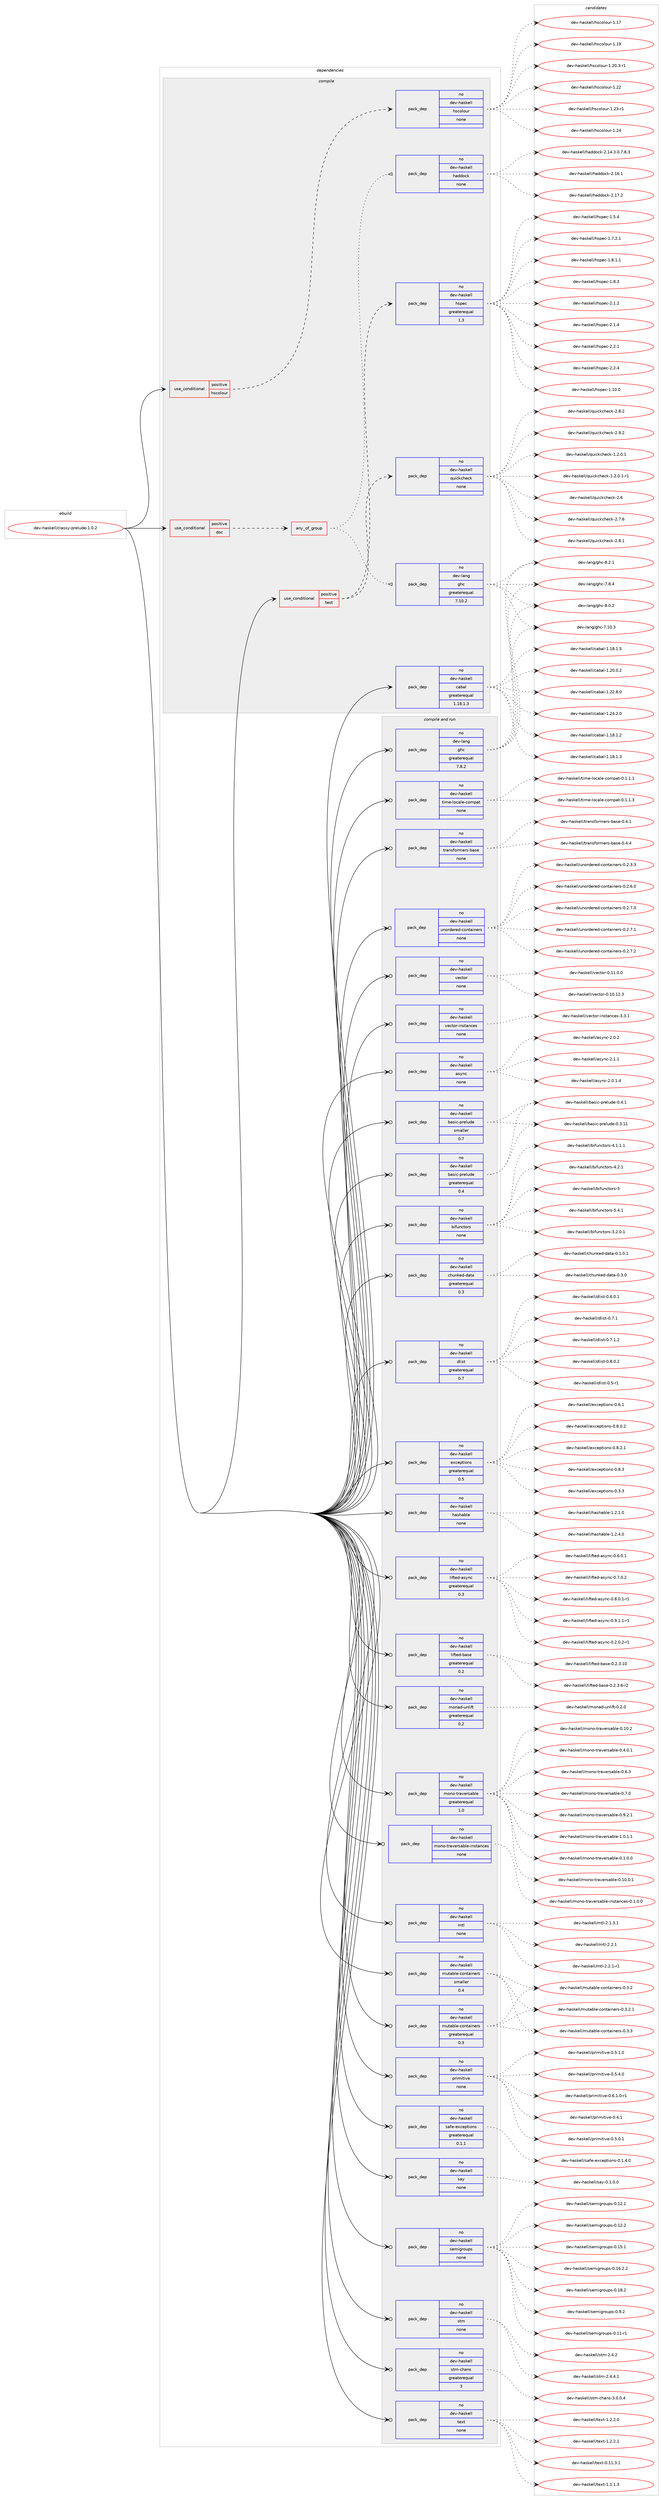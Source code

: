 digraph prolog {

# *************
# Graph options
# *************

newrank=true;
concentrate=true;
compound=true;
graph [rankdir=LR,fontname=Helvetica,fontsize=10,ranksep=1.5];#, ranksep=2.5, nodesep=0.2];
edge  [arrowhead=vee];
node  [fontname=Helvetica,fontsize=10];

# **********
# The ebuild
# **********

subgraph cluster_leftcol {
color=gray;
rank=same;
label=<<i>ebuild</i>>;
id [label="dev-haskell/classy-prelude-1.0.2", color=red, width=4, href="../dev-haskell/classy-prelude-1.0.2.svg"];
}

# ****************
# The dependencies
# ****************

subgraph cluster_midcol {
color=gray;
label=<<i>dependencies</i>>;
subgraph cluster_compile {
fillcolor="#eeeeee";
style=filled;
label=<<i>compile</i>>;
subgraph cond18337 {
dependency77129 [label=<<TABLE BORDER="0" CELLBORDER="1" CELLSPACING="0" CELLPADDING="4"><TR><TD ROWSPAN="3" CELLPADDING="10">use_conditional</TD></TR><TR><TD>positive</TD></TR><TR><TD>doc</TD></TR></TABLE>>, shape=none, color=red];
subgraph any1785 {
dependency77130 [label=<<TABLE BORDER="0" CELLBORDER="1" CELLSPACING="0" CELLPADDING="4"><TR><TD CELLPADDING="10">any_of_group</TD></TR></TABLE>>, shape=none, color=red];subgraph pack56977 {
dependency77131 [label=<<TABLE BORDER="0" CELLBORDER="1" CELLSPACING="0" CELLPADDING="4" WIDTH="220"><TR><TD ROWSPAN="6" CELLPADDING="30">pack_dep</TD></TR><TR><TD WIDTH="110">no</TD></TR><TR><TD>dev-haskell</TD></TR><TR><TD>haddock</TD></TR><TR><TD>none</TD></TR><TR><TD></TD></TR></TABLE>>, shape=none, color=blue];
}
dependency77130:e -> dependency77131:w [weight=20,style="dotted",arrowhead="oinv"];
subgraph pack56978 {
dependency77132 [label=<<TABLE BORDER="0" CELLBORDER="1" CELLSPACING="0" CELLPADDING="4" WIDTH="220"><TR><TD ROWSPAN="6" CELLPADDING="30">pack_dep</TD></TR><TR><TD WIDTH="110">no</TD></TR><TR><TD>dev-lang</TD></TR><TR><TD>ghc</TD></TR><TR><TD>greaterequal</TD></TR><TR><TD>7.10.2</TD></TR></TABLE>>, shape=none, color=blue];
}
dependency77130:e -> dependency77132:w [weight=20,style="dotted",arrowhead="oinv"];
}
dependency77129:e -> dependency77130:w [weight=20,style="dashed",arrowhead="vee"];
}
id:e -> dependency77129:w [weight=20,style="solid",arrowhead="vee"];
subgraph cond18338 {
dependency77133 [label=<<TABLE BORDER="0" CELLBORDER="1" CELLSPACING="0" CELLPADDING="4"><TR><TD ROWSPAN="3" CELLPADDING="10">use_conditional</TD></TR><TR><TD>positive</TD></TR><TR><TD>hscolour</TD></TR></TABLE>>, shape=none, color=red];
subgraph pack56979 {
dependency77134 [label=<<TABLE BORDER="0" CELLBORDER="1" CELLSPACING="0" CELLPADDING="4" WIDTH="220"><TR><TD ROWSPAN="6" CELLPADDING="30">pack_dep</TD></TR><TR><TD WIDTH="110">no</TD></TR><TR><TD>dev-haskell</TD></TR><TR><TD>hscolour</TD></TR><TR><TD>none</TD></TR><TR><TD></TD></TR></TABLE>>, shape=none, color=blue];
}
dependency77133:e -> dependency77134:w [weight=20,style="dashed",arrowhead="vee"];
}
id:e -> dependency77133:w [weight=20,style="solid",arrowhead="vee"];
subgraph cond18339 {
dependency77135 [label=<<TABLE BORDER="0" CELLBORDER="1" CELLSPACING="0" CELLPADDING="4"><TR><TD ROWSPAN="3" CELLPADDING="10">use_conditional</TD></TR><TR><TD>positive</TD></TR><TR><TD>test</TD></TR></TABLE>>, shape=none, color=red];
subgraph pack56980 {
dependency77136 [label=<<TABLE BORDER="0" CELLBORDER="1" CELLSPACING="0" CELLPADDING="4" WIDTH="220"><TR><TD ROWSPAN="6" CELLPADDING="30">pack_dep</TD></TR><TR><TD WIDTH="110">no</TD></TR><TR><TD>dev-haskell</TD></TR><TR><TD>hspec</TD></TR><TR><TD>greaterequal</TD></TR><TR><TD>1.3</TD></TR></TABLE>>, shape=none, color=blue];
}
dependency77135:e -> dependency77136:w [weight=20,style="dashed",arrowhead="vee"];
subgraph pack56981 {
dependency77137 [label=<<TABLE BORDER="0" CELLBORDER="1" CELLSPACING="0" CELLPADDING="4" WIDTH="220"><TR><TD ROWSPAN="6" CELLPADDING="30">pack_dep</TD></TR><TR><TD WIDTH="110">no</TD></TR><TR><TD>dev-haskell</TD></TR><TR><TD>quickcheck</TD></TR><TR><TD>none</TD></TR><TR><TD></TD></TR></TABLE>>, shape=none, color=blue];
}
dependency77135:e -> dependency77137:w [weight=20,style="dashed",arrowhead="vee"];
}
id:e -> dependency77135:w [weight=20,style="solid",arrowhead="vee"];
subgraph pack56982 {
dependency77138 [label=<<TABLE BORDER="0" CELLBORDER="1" CELLSPACING="0" CELLPADDING="4" WIDTH="220"><TR><TD ROWSPAN="6" CELLPADDING="30">pack_dep</TD></TR><TR><TD WIDTH="110">no</TD></TR><TR><TD>dev-haskell</TD></TR><TR><TD>cabal</TD></TR><TR><TD>greaterequal</TD></TR><TR><TD>1.18.1.3</TD></TR></TABLE>>, shape=none, color=blue];
}
id:e -> dependency77138:w [weight=20,style="solid",arrowhead="vee"];
}
subgraph cluster_compileandrun {
fillcolor="#eeeeee";
style=filled;
label=<<i>compile and run</i>>;
subgraph pack56983 {
dependency77139 [label=<<TABLE BORDER="0" CELLBORDER="1" CELLSPACING="0" CELLPADDING="4" WIDTH="220"><TR><TD ROWSPAN="6" CELLPADDING="30">pack_dep</TD></TR><TR><TD WIDTH="110">no</TD></TR><TR><TD>dev-haskell</TD></TR><TR><TD>async</TD></TR><TR><TD>none</TD></TR><TR><TD></TD></TR></TABLE>>, shape=none, color=blue];
}
id:e -> dependency77139:w [weight=20,style="solid",arrowhead="odotvee"];
subgraph pack56984 {
dependency77140 [label=<<TABLE BORDER="0" CELLBORDER="1" CELLSPACING="0" CELLPADDING="4" WIDTH="220"><TR><TD ROWSPAN="6" CELLPADDING="30">pack_dep</TD></TR><TR><TD WIDTH="110">no</TD></TR><TR><TD>dev-haskell</TD></TR><TR><TD>basic-prelude</TD></TR><TR><TD>greaterequal</TD></TR><TR><TD>0.4</TD></TR></TABLE>>, shape=none, color=blue];
}
id:e -> dependency77140:w [weight=20,style="solid",arrowhead="odotvee"];
subgraph pack56985 {
dependency77141 [label=<<TABLE BORDER="0" CELLBORDER="1" CELLSPACING="0" CELLPADDING="4" WIDTH="220"><TR><TD ROWSPAN="6" CELLPADDING="30">pack_dep</TD></TR><TR><TD WIDTH="110">no</TD></TR><TR><TD>dev-haskell</TD></TR><TR><TD>basic-prelude</TD></TR><TR><TD>smaller</TD></TR><TR><TD>0.7</TD></TR></TABLE>>, shape=none, color=blue];
}
id:e -> dependency77141:w [weight=20,style="solid",arrowhead="odotvee"];
subgraph pack56986 {
dependency77142 [label=<<TABLE BORDER="0" CELLBORDER="1" CELLSPACING="0" CELLPADDING="4" WIDTH="220"><TR><TD ROWSPAN="6" CELLPADDING="30">pack_dep</TD></TR><TR><TD WIDTH="110">no</TD></TR><TR><TD>dev-haskell</TD></TR><TR><TD>bifunctors</TD></TR><TR><TD>none</TD></TR><TR><TD></TD></TR></TABLE>>, shape=none, color=blue];
}
id:e -> dependency77142:w [weight=20,style="solid",arrowhead="odotvee"];
subgraph pack56987 {
dependency77143 [label=<<TABLE BORDER="0" CELLBORDER="1" CELLSPACING="0" CELLPADDING="4" WIDTH="220"><TR><TD ROWSPAN="6" CELLPADDING="30">pack_dep</TD></TR><TR><TD WIDTH="110">no</TD></TR><TR><TD>dev-haskell</TD></TR><TR><TD>chunked-data</TD></TR><TR><TD>greaterequal</TD></TR><TR><TD>0.3</TD></TR></TABLE>>, shape=none, color=blue];
}
id:e -> dependency77143:w [weight=20,style="solid",arrowhead="odotvee"];
subgraph pack56988 {
dependency77144 [label=<<TABLE BORDER="0" CELLBORDER="1" CELLSPACING="0" CELLPADDING="4" WIDTH="220"><TR><TD ROWSPAN="6" CELLPADDING="30">pack_dep</TD></TR><TR><TD WIDTH="110">no</TD></TR><TR><TD>dev-haskell</TD></TR><TR><TD>dlist</TD></TR><TR><TD>greaterequal</TD></TR><TR><TD>0.7</TD></TR></TABLE>>, shape=none, color=blue];
}
id:e -> dependency77144:w [weight=20,style="solid",arrowhead="odotvee"];
subgraph pack56989 {
dependency77145 [label=<<TABLE BORDER="0" CELLBORDER="1" CELLSPACING="0" CELLPADDING="4" WIDTH="220"><TR><TD ROWSPAN="6" CELLPADDING="30">pack_dep</TD></TR><TR><TD WIDTH="110">no</TD></TR><TR><TD>dev-haskell</TD></TR><TR><TD>exceptions</TD></TR><TR><TD>greaterequal</TD></TR><TR><TD>0.5</TD></TR></TABLE>>, shape=none, color=blue];
}
id:e -> dependency77145:w [weight=20,style="solid",arrowhead="odotvee"];
subgraph pack56990 {
dependency77146 [label=<<TABLE BORDER="0" CELLBORDER="1" CELLSPACING="0" CELLPADDING="4" WIDTH="220"><TR><TD ROWSPAN="6" CELLPADDING="30">pack_dep</TD></TR><TR><TD WIDTH="110">no</TD></TR><TR><TD>dev-haskell</TD></TR><TR><TD>hashable</TD></TR><TR><TD>none</TD></TR><TR><TD></TD></TR></TABLE>>, shape=none, color=blue];
}
id:e -> dependency77146:w [weight=20,style="solid",arrowhead="odotvee"];
subgraph pack56991 {
dependency77147 [label=<<TABLE BORDER="0" CELLBORDER="1" CELLSPACING="0" CELLPADDING="4" WIDTH="220"><TR><TD ROWSPAN="6" CELLPADDING="30">pack_dep</TD></TR><TR><TD WIDTH="110">no</TD></TR><TR><TD>dev-haskell</TD></TR><TR><TD>lifted-async</TD></TR><TR><TD>greaterequal</TD></TR><TR><TD>0.3</TD></TR></TABLE>>, shape=none, color=blue];
}
id:e -> dependency77147:w [weight=20,style="solid",arrowhead="odotvee"];
subgraph pack56992 {
dependency77148 [label=<<TABLE BORDER="0" CELLBORDER="1" CELLSPACING="0" CELLPADDING="4" WIDTH="220"><TR><TD ROWSPAN="6" CELLPADDING="30">pack_dep</TD></TR><TR><TD WIDTH="110">no</TD></TR><TR><TD>dev-haskell</TD></TR><TR><TD>lifted-base</TD></TR><TR><TD>greaterequal</TD></TR><TR><TD>0.2</TD></TR></TABLE>>, shape=none, color=blue];
}
id:e -> dependency77148:w [weight=20,style="solid",arrowhead="odotvee"];
subgraph pack56993 {
dependency77149 [label=<<TABLE BORDER="0" CELLBORDER="1" CELLSPACING="0" CELLPADDING="4" WIDTH="220"><TR><TD ROWSPAN="6" CELLPADDING="30">pack_dep</TD></TR><TR><TD WIDTH="110">no</TD></TR><TR><TD>dev-haskell</TD></TR><TR><TD>monad-unlift</TD></TR><TR><TD>greaterequal</TD></TR><TR><TD>0.2</TD></TR></TABLE>>, shape=none, color=blue];
}
id:e -> dependency77149:w [weight=20,style="solid",arrowhead="odotvee"];
subgraph pack56994 {
dependency77150 [label=<<TABLE BORDER="0" CELLBORDER="1" CELLSPACING="0" CELLPADDING="4" WIDTH="220"><TR><TD ROWSPAN="6" CELLPADDING="30">pack_dep</TD></TR><TR><TD WIDTH="110">no</TD></TR><TR><TD>dev-haskell</TD></TR><TR><TD>mono-traversable</TD></TR><TR><TD>greaterequal</TD></TR><TR><TD>1.0</TD></TR></TABLE>>, shape=none, color=blue];
}
id:e -> dependency77150:w [weight=20,style="solid",arrowhead="odotvee"];
subgraph pack56995 {
dependency77151 [label=<<TABLE BORDER="0" CELLBORDER="1" CELLSPACING="0" CELLPADDING="4" WIDTH="220"><TR><TD ROWSPAN="6" CELLPADDING="30">pack_dep</TD></TR><TR><TD WIDTH="110">no</TD></TR><TR><TD>dev-haskell</TD></TR><TR><TD>mono-traversable-instances</TD></TR><TR><TD>none</TD></TR><TR><TD></TD></TR></TABLE>>, shape=none, color=blue];
}
id:e -> dependency77151:w [weight=20,style="solid",arrowhead="odotvee"];
subgraph pack56996 {
dependency77152 [label=<<TABLE BORDER="0" CELLBORDER="1" CELLSPACING="0" CELLPADDING="4" WIDTH="220"><TR><TD ROWSPAN="6" CELLPADDING="30">pack_dep</TD></TR><TR><TD WIDTH="110">no</TD></TR><TR><TD>dev-haskell</TD></TR><TR><TD>mtl</TD></TR><TR><TD>none</TD></TR><TR><TD></TD></TR></TABLE>>, shape=none, color=blue];
}
id:e -> dependency77152:w [weight=20,style="solid",arrowhead="odotvee"];
subgraph pack56997 {
dependency77153 [label=<<TABLE BORDER="0" CELLBORDER="1" CELLSPACING="0" CELLPADDING="4" WIDTH="220"><TR><TD ROWSPAN="6" CELLPADDING="30">pack_dep</TD></TR><TR><TD WIDTH="110">no</TD></TR><TR><TD>dev-haskell</TD></TR><TR><TD>mutable-containers</TD></TR><TR><TD>greaterequal</TD></TR><TR><TD>0.3</TD></TR></TABLE>>, shape=none, color=blue];
}
id:e -> dependency77153:w [weight=20,style="solid",arrowhead="odotvee"];
subgraph pack56998 {
dependency77154 [label=<<TABLE BORDER="0" CELLBORDER="1" CELLSPACING="0" CELLPADDING="4" WIDTH="220"><TR><TD ROWSPAN="6" CELLPADDING="30">pack_dep</TD></TR><TR><TD WIDTH="110">no</TD></TR><TR><TD>dev-haskell</TD></TR><TR><TD>mutable-containers</TD></TR><TR><TD>smaller</TD></TR><TR><TD>0.4</TD></TR></TABLE>>, shape=none, color=blue];
}
id:e -> dependency77154:w [weight=20,style="solid",arrowhead="odotvee"];
subgraph pack56999 {
dependency77155 [label=<<TABLE BORDER="0" CELLBORDER="1" CELLSPACING="0" CELLPADDING="4" WIDTH="220"><TR><TD ROWSPAN="6" CELLPADDING="30">pack_dep</TD></TR><TR><TD WIDTH="110">no</TD></TR><TR><TD>dev-haskell</TD></TR><TR><TD>primitive</TD></TR><TR><TD>none</TD></TR><TR><TD></TD></TR></TABLE>>, shape=none, color=blue];
}
id:e -> dependency77155:w [weight=20,style="solid",arrowhead="odotvee"];
subgraph pack57000 {
dependency77156 [label=<<TABLE BORDER="0" CELLBORDER="1" CELLSPACING="0" CELLPADDING="4" WIDTH="220"><TR><TD ROWSPAN="6" CELLPADDING="30">pack_dep</TD></TR><TR><TD WIDTH="110">no</TD></TR><TR><TD>dev-haskell</TD></TR><TR><TD>safe-exceptions</TD></TR><TR><TD>greaterequal</TD></TR><TR><TD>0.1.1</TD></TR></TABLE>>, shape=none, color=blue];
}
id:e -> dependency77156:w [weight=20,style="solid",arrowhead="odotvee"];
subgraph pack57001 {
dependency77157 [label=<<TABLE BORDER="0" CELLBORDER="1" CELLSPACING="0" CELLPADDING="4" WIDTH="220"><TR><TD ROWSPAN="6" CELLPADDING="30">pack_dep</TD></TR><TR><TD WIDTH="110">no</TD></TR><TR><TD>dev-haskell</TD></TR><TR><TD>say</TD></TR><TR><TD>none</TD></TR><TR><TD></TD></TR></TABLE>>, shape=none, color=blue];
}
id:e -> dependency77157:w [weight=20,style="solid",arrowhead="odotvee"];
subgraph pack57002 {
dependency77158 [label=<<TABLE BORDER="0" CELLBORDER="1" CELLSPACING="0" CELLPADDING="4" WIDTH="220"><TR><TD ROWSPAN="6" CELLPADDING="30">pack_dep</TD></TR><TR><TD WIDTH="110">no</TD></TR><TR><TD>dev-haskell</TD></TR><TR><TD>semigroups</TD></TR><TR><TD>none</TD></TR><TR><TD></TD></TR></TABLE>>, shape=none, color=blue];
}
id:e -> dependency77158:w [weight=20,style="solid",arrowhead="odotvee"];
subgraph pack57003 {
dependency77159 [label=<<TABLE BORDER="0" CELLBORDER="1" CELLSPACING="0" CELLPADDING="4" WIDTH="220"><TR><TD ROWSPAN="6" CELLPADDING="30">pack_dep</TD></TR><TR><TD WIDTH="110">no</TD></TR><TR><TD>dev-haskell</TD></TR><TR><TD>stm</TD></TR><TR><TD>none</TD></TR><TR><TD></TD></TR></TABLE>>, shape=none, color=blue];
}
id:e -> dependency77159:w [weight=20,style="solid",arrowhead="odotvee"];
subgraph pack57004 {
dependency77160 [label=<<TABLE BORDER="0" CELLBORDER="1" CELLSPACING="0" CELLPADDING="4" WIDTH="220"><TR><TD ROWSPAN="6" CELLPADDING="30">pack_dep</TD></TR><TR><TD WIDTH="110">no</TD></TR><TR><TD>dev-haskell</TD></TR><TR><TD>stm-chans</TD></TR><TR><TD>greaterequal</TD></TR><TR><TD>3</TD></TR></TABLE>>, shape=none, color=blue];
}
id:e -> dependency77160:w [weight=20,style="solid",arrowhead="odotvee"];
subgraph pack57005 {
dependency77161 [label=<<TABLE BORDER="0" CELLBORDER="1" CELLSPACING="0" CELLPADDING="4" WIDTH="220"><TR><TD ROWSPAN="6" CELLPADDING="30">pack_dep</TD></TR><TR><TD WIDTH="110">no</TD></TR><TR><TD>dev-haskell</TD></TR><TR><TD>text</TD></TR><TR><TD>none</TD></TR><TR><TD></TD></TR></TABLE>>, shape=none, color=blue];
}
id:e -> dependency77161:w [weight=20,style="solid",arrowhead="odotvee"];
subgraph pack57006 {
dependency77162 [label=<<TABLE BORDER="0" CELLBORDER="1" CELLSPACING="0" CELLPADDING="4" WIDTH="220"><TR><TD ROWSPAN="6" CELLPADDING="30">pack_dep</TD></TR><TR><TD WIDTH="110">no</TD></TR><TR><TD>dev-haskell</TD></TR><TR><TD>time-locale-compat</TD></TR><TR><TD>none</TD></TR><TR><TD></TD></TR></TABLE>>, shape=none, color=blue];
}
id:e -> dependency77162:w [weight=20,style="solid",arrowhead="odotvee"];
subgraph pack57007 {
dependency77163 [label=<<TABLE BORDER="0" CELLBORDER="1" CELLSPACING="0" CELLPADDING="4" WIDTH="220"><TR><TD ROWSPAN="6" CELLPADDING="30">pack_dep</TD></TR><TR><TD WIDTH="110">no</TD></TR><TR><TD>dev-haskell</TD></TR><TR><TD>transformers-base</TD></TR><TR><TD>none</TD></TR><TR><TD></TD></TR></TABLE>>, shape=none, color=blue];
}
id:e -> dependency77163:w [weight=20,style="solid",arrowhead="odotvee"];
subgraph pack57008 {
dependency77164 [label=<<TABLE BORDER="0" CELLBORDER="1" CELLSPACING="0" CELLPADDING="4" WIDTH="220"><TR><TD ROWSPAN="6" CELLPADDING="30">pack_dep</TD></TR><TR><TD WIDTH="110">no</TD></TR><TR><TD>dev-haskell</TD></TR><TR><TD>unordered-containers</TD></TR><TR><TD>none</TD></TR><TR><TD></TD></TR></TABLE>>, shape=none, color=blue];
}
id:e -> dependency77164:w [weight=20,style="solid",arrowhead="odotvee"];
subgraph pack57009 {
dependency77165 [label=<<TABLE BORDER="0" CELLBORDER="1" CELLSPACING="0" CELLPADDING="4" WIDTH="220"><TR><TD ROWSPAN="6" CELLPADDING="30">pack_dep</TD></TR><TR><TD WIDTH="110">no</TD></TR><TR><TD>dev-haskell</TD></TR><TR><TD>vector</TD></TR><TR><TD>none</TD></TR><TR><TD></TD></TR></TABLE>>, shape=none, color=blue];
}
id:e -> dependency77165:w [weight=20,style="solid",arrowhead="odotvee"];
subgraph pack57010 {
dependency77166 [label=<<TABLE BORDER="0" CELLBORDER="1" CELLSPACING="0" CELLPADDING="4" WIDTH="220"><TR><TD ROWSPAN="6" CELLPADDING="30">pack_dep</TD></TR><TR><TD WIDTH="110">no</TD></TR><TR><TD>dev-haskell</TD></TR><TR><TD>vector-instances</TD></TR><TR><TD>none</TD></TR><TR><TD></TD></TR></TABLE>>, shape=none, color=blue];
}
id:e -> dependency77166:w [weight=20,style="solid",arrowhead="odotvee"];
subgraph pack57011 {
dependency77167 [label=<<TABLE BORDER="0" CELLBORDER="1" CELLSPACING="0" CELLPADDING="4" WIDTH="220"><TR><TD ROWSPAN="6" CELLPADDING="30">pack_dep</TD></TR><TR><TD WIDTH="110">no</TD></TR><TR><TD>dev-lang</TD></TR><TR><TD>ghc</TD></TR><TR><TD>greaterequal</TD></TR><TR><TD>7.8.2</TD></TR></TABLE>>, shape=none, color=blue];
}
id:e -> dependency77167:w [weight=20,style="solid",arrowhead="odotvee"];
}
subgraph cluster_run {
fillcolor="#eeeeee";
style=filled;
label=<<i>run</i>>;
}
}

# **************
# The candidates
# **************

subgraph cluster_choices {
rank=same;
color=gray;
label=<<i>candidates</i>>;

subgraph choice56977 {
color=black;
nodesep=1;
choice1001011184510497115107101108108471049710010011199107455046495246514648465546564651 [label="dev-haskell/haddock-2.14.3.0.7.8.3", color=red, width=4,href="../dev-haskell/haddock-2.14.3.0.7.8.3.svg"];
choice100101118451049711510710110810847104971001001119910745504649544649 [label="dev-haskell/haddock-2.16.1", color=red, width=4,href="../dev-haskell/haddock-2.16.1.svg"];
choice100101118451049711510710110810847104971001001119910745504649554650 [label="dev-haskell/haddock-2.17.2", color=red, width=4,href="../dev-haskell/haddock-2.17.2.svg"];
dependency77131:e -> choice1001011184510497115107101108108471049710010011199107455046495246514648465546564651:w [style=dotted,weight="100"];
dependency77131:e -> choice100101118451049711510710110810847104971001001119910745504649544649:w [style=dotted,weight="100"];
dependency77131:e -> choice100101118451049711510710110810847104971001001119910745504649554650:w [style=dotted,weight="100"];
}
subgraph choice56978 {
color=black;
nodesep=1;
choice1001011184510897110103471031049945554649484651 [label="dev-lang/ghc-7.10.3", color=red, width=4,href="../dev-lang/ghc-7.10.3.svg"];
choice10010111845108971101034710310499455546564652 [label="dev-lang/ghc-7.8.4", color=red, width=4,href="../dev-lang/ghc-7.8.4.svg"];
choice10010111845108971101034710310499455646484650 [label="dev-lang/ghc-8.0.2", color=red, width=4,href="../dev-lang/ghc-8.0.2.svg"];
choice10010111845108971101034710310499455646504649 [label="dev-lang/ghc-8.2.1", color=red, width=4,href="../dev-lang/ghc-8.2.1.svg"];
dependency77132:e -> choice1001011184510897110103471031049945554649484651:w [style=dotted,weight="100"];
dependency77132:e -> choice10010111845108971101034710310499455546564652:w [style=dotted,weight="100"];
dependency77132:e -> choice10010111845108971101034710310499455646484650:w [style=dotted,weight="100"];
dependency77132:e -> choice10010111845108971101034710310499455646504649:w [style=dotted,weight="100"];
}
subgraph choice56979 {
color=black;
nodesep=1;
choice100101118451049711510710110810847104115991111081111171144549464955 [label="dev-haskell/hscolour-1.17", color=red, width=4,href="../dev-haskell/hscolour-1.17.svg"];
choice100101118451049711510710110810847104115991111081111171144549464957 [label="dev-haskell/hscolour-1.19", color=red, width=4,href="../dev-haskell/hscolour-1.19.svg"];
choice10010111845104971151071011081084710411599111108111117114454946504846514511449 [label="dev-haskell/hscolour-1.20.3-r1", color=red, width=4,href="../dev-haskell/hscolour-1.20.3-r1.svg"];
choice100101118451049711510710110810847104115991111081111171144549465050 [label="dev-haskell/hscolour-1.22", color=red, width=4,href="../dev-haskell/hscolour-1.22.svg"];
choice1001011184510497115107101108108471041159911110811111711445494650514511449 [label="dev-haskell/hscolour-1.23-r1", color=red, width=4,href="../dev-haskell/hscolour-1.23-r1.svg"];
choice100101118451049711510710110810847104115991111081111171144549465052 [label="dev-haskell/hscolour-1.24", color=red, width=4,href="../dev-haskell/hscolour-1.24.svg"];
dependency77134:e -> choice100101118451049711510710110810847104115991111081111171144549464955:w [style=dotted,weight="100"];
dependency77134:e -> choice100101118451049711510710110810847104115991111081111171144549464957:w [style=dotted,weight="100"];
dependency77134:e -> choice10010111845104971151071011081084710411599111108111117114454946504846514511449:w [style=dotted,weight="100"];
dependency77134:e -> choice100101118451049711510710110810847104115991111081111171144549465050:w [style=dotted,weight="100"];
dependency77134:e -> choice1001011184510497115107101108108471041159911110811111711445494650514511449:w [style=dotted,weight="100"];
dependency77134:e -> choice100101118451049711510710110810847104115991111081111171144549465052:w [style=dotted,weight="100"];
}
subgraph choice56980 {
color=black;
nodesep=1;
choice1001011184510497115107101108108471041151121019945494649484648 [label="dev-haskell/hspec-1.10.0", color=red, width=4,href="../dev-haskell/hspec-1.10.0.svg"];
choice10010111845104971151071011081084710411511210199454946534652 [label="dev-haskell/hspec-1.5.4", color=red, width=4,href="../dev-haskell/hspec-1.5.4.svg"];
choice100101118451049711510710110810847104115112101994549465546504649 [label="dev-haskell/hspec-1.7.2.1", color=red, width=4,href="../dev-haskell/hspec-1.7.2.1.svg"];
choice100101118451049711510710110810847104115112101994549465646494649 [label="dev-haskell/hspec-1.8.1.1", color=red, width=4,href="../dev-haskell/hspec-1.8.1.1.svg"];
choice10010111845104971151071011081084710411511210199454946564651 [label="dev-haskell/hspec-1.8.3", color=red, width=4,href="../dev-haskell/hspec-1.8.3.svg"];
choice10010111845104971151071011081084710411511210199455046494650 [label="dev-haskell/hspec-2.1.2", color=red, width=4,href="../dev-haskell/hspec-2.1.2.svg"];
choice10010111845104971151071011081084710411511210199455046494652 [label="dev-haskell/hspec-2.1.4", color=red, width=4,href="../dev-haskell/hspec-2.1.4.svg"];
choice10010111845104971151071011081084710411511210199455046504649 [label="dev-haskell/hspec-2.2.1", color=red, width=4,href="../dev-haskell/hspec-2.2.1.svg"];
choice10010111845104971151071011081084710411511210199455046504652 [label="dev-haskell/hspec-2.2.4", color=red, width=4,href="../dev-haskell/hspec-2.2.4.svg"];
dependency77136:e -> choice1001011184510497115107101108108471041151121019945494649484648:w [style=dotted,weight="100"];
dependency77136:e -> choice10010111845104971151071011081084710411511210199454946534652:w [style=dotted,weight="100"];
dependency77136:e -> choice100101118451049711510710110810847104115112101994549465546504649:w [style=dotted,weight="100"];
dependency77136:e -> choice100101118451049711510710110810847104115112101994549465646494649:w [style=dotted,weight="100"];
dependency77136:e -> choice10010111845104971151071011081084710411511210199454946564651:w [style=dotted,weight="100"];
dependency77136:e -> choice10010111845104971151071011081084710411511210199455046494650:w [style=dotted,weight="100"];
dependency77136:e -> choice10010111845104971151071011081084710411511210199455046494652:w [style=dotted,weight="100"];
dependency77136:e -> choice10010111845104971151071011081084710411511210199455046504649:w [style=dotted,weight="100"];
dependency77136:e -> choice10010111845104971151071011081084710411511210199455046504652:w [style=dotted,weight="100"];
}
subgraph choice56981 {
color=black;
nodesep=1;
choice1001011184510497115107101108108471131171059910799104101991074549465046484649 [label="dev-haskell/quickcheck-1.2.0.1", color=red, width=4,href="../dev-haskell/quickcheck-1.2.0.1.svg"];
choice10010111845104971151071011081084711311710599107991041019910745494650464846494511449 [label="dev-haskell/quickcheck-1.2.0.1-r1", color=red, width=4,href="../dev-haskell/quickcheck-1.2.0.1-r1.svg"];
choice10010111845104971151071011081084711311710599107991041019910745504654 [label="dev-haskell/quickcheck-2.6", color=red, width=4,href="../dev-haskell/quickcheck-2.6.svg"];
choice100101118451049711510710110810847113117105991079910410199107455046554654 [label="dev-haskell/quickcheck-2.7.6", color=red, width=4,href="../dev-haskell/quickcheck-2.7.6.svg"];
choice100101118451049711510710110810847113117105991079910410199107455046564649 [label="dev-haskell/quickcheck-2.8.1", color=red, width=4,href="../dev-haskell/quickcheck-2.8.1.svg"];
choice100101118451049711510710110810847113117105991079910410199107455046564650 [label="dev-haskell/quickcheck-2.8.2", color=red, width=4,href="../dev-haskell/quickcheck-2.8.2.svg"];
choice100101118451049711510710110810847113117105991079910410199107455046574650 [label="dev-haskell/quickcheck-2.9.2", color=red, width=4,href="../dev-haskell/quickcheck-2.9.2.svg"];
dependency77137:e -> choice1001011184510497115107101108108471131171059910799104101991074549465046484649:w [style=dotted,weight="100"];
dependency77137:e -> choice10010111845104971151071011081084711311710599107991041019910745494650464846494511449:w [style=dotted,weight="100"];
dependency77137:e -> choice10010111845104971151071011081084711311710599107991041019910745504654:w [style=dotted,weight="100"];
dependency77137:e -> choice100101118451049711510710110810847113117105991079910410199107455046554654:w [style=dotted,weight="100"];
dependency77137:e -> choice100101118451049711510710110810847113117105991079910410199107455046564649:w [style=dotted,weight="100"];
dependency77137:e -> choice100101118451049711510710110810847113117105991079910410199107455046564650:w [style=dotted,weight="100"];
dependency77137:e -> choice100101118451049711510710110810847113117105991079910410199107455046574650:w [style=dotted,weight="100"];
}
subgraph choice56982 {
color=black;
nodesep=1;
choice10010111845104971151071011081084799979897108454946495646494650 [label="dev-haskell/cabal-1.18.1.2", color=red, width=4,href="../dev-haskell/cabal-1.18.1.2.svg"];
choice10010111845104971151071011081084799979897108454946495646494651 [label="dev-haskell/cabal-1.18.1.3", color=red, width=4,href="../dev-haskell/cabal-1.18.1.3.svg"];
choice10010111845104971151071011081084799979897108454946495646494653 [label="dev-haskell/cabal-1.18.1.5", color=red, width=4,href="../dev-haskell/cabal-1.18.1.5.svg"];
choice10010111845104971151071011081084799979897108454946504846484650 [label="dev-haskell/cabal-1.20.0.2", color=red, width=4,href="../dev-haskell/cabal-1.20.0.2.svg"];
choice10010111845104971151071011081084799979897108454946505046564648 [label="dev-haskell/cabal-1.22.8.0", color=red, width=4,href="../dev-haskell/cabal-1.22.8.0.svg"];
choice10010111845104971151071011081084799979897108454946505246504648 [label="dev-haskell/cabal-1.24.2.0", color=red, width=4,href="../dev-haskell/cabal-1.24.2.0.svg"];
dependency77138:e -> choice10010111845104971151071011081084799979897108454946495646494650:w [style=dotted,weight="100"];
dependency77138:e -> choice10010111845104971151071011081084799979897108454946495646494651:w [style=dotted,weight="100"];
dependency77138:e -> choice10010111845104971151071011081084799979897108454946495646494653:w [style=dotted,weight="100"];
dependency77138:e -> choice10010111845104971151071011081084799979897108454946504846484650:w [style=dotted,weight="100"];
dependency77138:e -> choice10010111845104971151071011081084799979897108454946505046564648:w [style=dotted,weight="100"];
dependency77138:e -> choice10010111845104971151071011081084799979897108454946505246504648:w [style=dotted,weight="100"];
}
subgraph choice56983 {
color=black;
nodesep=1;
choice10010111845104971151071011081084797115121110994550464846494652 [label="dev-haskell/async-2.0.1.4", color=red, width=4,href="../dev-haskell/async-2.0.1.4.svg"];
choice1001011184510497115107101108108479711512111099455046484650 [label="dev-haskell/async-2.0.2", color=red, width=4,href="../dev-haskell/async-2.0.2.svg"];
choice1001011184510497115107101108108479711512111099455046494649 [label="dev-haskell/async-2.1.1", color=red, width=4,href="../dev-haskell/async-2.1.1.svg"];
dependency77139:e -> choice10010111845104971151071011081084797115121110994550464846494652:w [style=dotted,weight="100"];
dependency77139:e -> choice1001011184510497115107101108108479711512111099455046484650:w [style=dotted,weight="100"];
dependency77139:e -> choice1001011184510497115107101108108479711512111099455046494649:w [style=dotted,weight="100"];
}
subgraph choice56984 {
color=black;
nodesep=1;
choice1001011184510497115107101108108479897115105994511211410110811710010145484651464949 [label="dev-haskell/basic-prelude-0.3.11", color=red, width=4,href="../dev-haskell/basic-prelude-0.3.11.svg"];
choice10010111845104971151071011081084798971151059945112114101108117100101454846524649 [label="dev-haskell/basic-prelude-0.4.1", color=red, width=4,href="../dev-haskell/basic-prelude-0.4.1.svg"];
dependency77140:e -> choice1001011184510497115107101108108479897115105994511211410110811710010145484651464949:w [style=dotted,weight="100"];
dependency77140:e -> choice10010111845104971151071011081084798971151059945112114101108117100101454846524649:w [style=dotted,weight="100"];
}
subgraph choice56985 {
color=black;
nodesep=1;
choice1001011184510497115107101108108479897115105994511211410110811710010145484651464949 [label="dev-haskell/basic-prelude-0.3.11", color=red, width=4,href="../dev-haskell/basic-prelude-0.3.11.svg"];
choice10010111845104971151071011081084798971151059945112114101108117100101454846524649 [label="dev-haskell/basic-prelude-0.4.1", color=red, width=4,href="../dev-haskell/basic-prelude-0.4.1.svg"];
dependency77141:e -> choice1001011184510497115107101108108479897115105994511211410110811710010145484651464949:w [style=dotted,weight="100"];
dependency77141:e -> choice10010111845104971151071011081084798971151059945112114101108117100101454846524649:w [style=dotted,weight="100"];
}
subgraph choice56986 {
color=black;
nodesep=1;
choice10010111845104971151071011081084798105102117110991161111141154551465046484649 [label="dev-haskell/bifunctors-3.2.0.1", color=red, width=4,href="../dev-haskell/bifunctors-3.2.0.1.svg"];
choice10010111845104971151071011081084798105102117110991161111141154552464946494649 [label="dev-haskell/bifunctors-4.1.1.1", color=red, width=4,href="../dev-haskell/bifunctors-4.1.1.1.svg"];
choice1001011184510497115107101108108479810510211711099116111114115455246504649 [label="dev-haskell/bifunctors-4.2.1", color=red, width=4,href="../dev-haskell/bifunctors-4.2.1.svg"];
choice10010111845104971151071011081084798105102117110991161111141154553 [label="dev-haskell/bifunctors-5", color=red, width=4,href="../dev-haskell/bifunctors-5.svg"];
choice1001011184510497115107101108108479810510211711099116111114115455346524649 [label="dev-haskell/bifunctors-5.4.1", color=red, width=4,href="../dev-haskell/bifunctors-5.4.1.svg"];
dependency77142:e -> choice10010111845104971151071011081084798105102117110991161111141154551465046484649:w [style=dotted,weight="100"];
dependency77142:e -> choice10010111845104971151071011081084798105102117110991161111141154552464946494649:w [style=dotted,weight="100"];
dependency77142:e -> choice1001011184510497115107101108108479810510211711099116111114115455246504649:w [style=dotted,weight="100"];
dependency77142:e -> choice10010111845104971151071011081084798105102117110991161111141154553:w [style=dotted,weight="100"];
dependency77142:e -> choice1001011184510497115107101108108479810510211711099116111114115455346524649:w [style=dotted,weight="100"];
}
subgraph choice56987 {
color=black;
nodesep=1;
choice100101118451049711510710110810847991041171101071011004510097116974548464946484649 [label="dev-haskell/chunked-data-0.1.0.1", color=red, width=4,href="../dev-haskell/chunked-data-0.1.0.1.svg"];
choice10010111845104971151071011081084799104117110107101100451009711697454846514648 [label="dev-haskell/chunked-data-0.3.0", color=red, width=4,href="../dev-haskell/chunked-data-0.3.0.svg"];
dependency77143:e -> choice100101118451049711510710110810847991041171101071011004510097116974548464946484649:w [style=dotted,weight="100"];
dependency77143:e -> choice10010111845104971151071011081084799104117110107101100451009711697454846514648:w [style=dotted,weight="100"];
}
subgraph choice56988 {
color=black;
nodesep=1;
choice100101118451049711510710110810847100108105115116454846534511449 [label="dev-haskell/dlist-0.5-r1", color=red, width=4,href="../dev-haskell/dlist-0.5-r1.svg"];
choice1001011184510497115107101108108471001081051151164548465446484649 [label="dev-haskell/dlist-0.6.0.1", color=red, width=4,href="../dev-haskell/dlist-0.6.0.1.svg"];
choice100101118451049711510710110810847100108105115116454846554649 [label="dev-haskell/dlist-0.7.1", color=red, width=4,href="../dev-haskell/dlist-0.7.1.svg"];
choice1001011184510497115107101108108471001081051151164548465546494650 [label="dev-haskell/dlist-0.7.1.2", color=red, width=4,href="../dev-haskell/dlist-0.7.1.2.svg"];
choice1001011184510497115107101108108471001081051151164548465646484650 [label="dev-haskell/dlist-0.8.0.2", color=red, width=4,href="../dev-haskell/dlist-0.8.0.2.svg"];
dependency77144:e -> choice100101118451049711510710110810847100108105115116454846534511449:w [style=dotted,weight="100"];
dependency77144:e -> choice1001011184510497115107101108108471001081051151164548465446484649:w [style=dotted,weight="100"];
dependency77144:e -> choice100101118451049711510710110810847100108105115116454846554649:w [style=dotted,weight="100"];
dependency77144:e -> choice1001011184510497115107101108108471001081051151164548465546494650:w [style=dotted,weight="100"];
dependency77144:e -> choice1001011184510497115107101108108471001081051151164548465646484650:w [style=dotted,weight="100"];
}
subgraph choice56989 {
color=black;
nodesep=1;
choice10010111845104971151071011081084710112099101112116105111110115454846514651 [label="dev-haskell/exceptions-0.3.3", color=red, width=4,href="../dev-haskell/exceptions-0.3.3.svg"];
choice10010111845104971151071011081084710112099101112116105111110115454846544649 [label="dev-haskell/exceptions-0.6.1", color=red, width=4,href="../dev-haskell/exceptions-0.6.1.svg"];
choice100101118451049711510710110810847101120991011121161051111101154548465646484650 [label="dev-haskell/exceptions-0.8.0.2", color=red, width=4,href="../dev-haskell/exceptions-0.8.0.2.svg"];
choice100101118451049711510710110810847101120991011121161051111101154548465646504649 [label="dev-haskell/exceptions-0.8.2.1", color=red, width=4,href="../dev-haskell/exceptions-0.8.2.1.svg"];
choice10010111845104971151071011081084710112099101112116105111110115454846564651 [label="dev-haskell/exceptions-0.8.3", color=red, width=4,href="../dev-haskell/exceptions-0.8.3.svg"];
dependency77145:e -> choice10010111845104971151071011081084710112099101112116105111110115454846514651:w [style=dotted,weight="100"];
dependency77145:e -> choice10010111845104971151071011081084710112099101112116105111110115454846544649:w [style=dotted,weight="100"];
dependency77145:e -> choice100101118451049711510710110810847101120991011121161051111101154548465646484650:w [style=dotted,weight="100"];
dependency77145:e -> choice100101118451049711510710110810847101120991011121161051111101154548465646504649:w [style=dotted,weight="100"];
dependency77145:e -> choice10010111845104971151071011081084710112099101112116105111110115454846564651:w [style=dotted,weight="100"];
}
subgraph choice56990 {
color=black;
nodesep=1;
choice1001011184510497115107101108108471049711510497981081014549465046494648 [label="dev-haskell/hashable-1.2.1.0", color=red, width=4,href="../dev-haskell/hashable-1.2.1.0.svg"];
choice1001011184510497115107101108108471049711510497981081014549465046524648 [label="dev-haskell/hashable-1.2.4.0", color=red, width=4,href="../dev-haskell/hashable-1.2.4.0.svg"];
dependency77146:e -> choice1001011184510497115107101108108471049711510497981081014549465046494648:w [style=dotted,weight="100"];
dependency77146:e -> choice1001011184510497115107101108108471049711510497981081014549465046524648:w [style=dotted,weight="100"];
}
subgraph choice56991 {
color=black;
nodesep=1;
choice10010111845104971151071011081084710810510211610110045971151211109945484650464846504511449 [label="dev-haskell/lifted-async-0.2.0.2-r1", color=red, width=4,href="../dev-haskell/lifted-async-0.2.0.2-r1.svg"];
choice1001011184510497115107101108108471081051021161011004597115121110994548465446484649 [label="dev-haskell/lifted-async-0.6.0.1", color=red, width=4,href="../dev-haskell/lifted-async-0.6.0.1.svg"];
choice1001011184510497115107101108108471081051021161011004597115121110994548465546484650 [label="dev-haskell/lifted-async-0.7.0.2", color=red, width=4,href="../dev-haskell/lifted-async-0.7.0.2.svg"];
choice10010111845104971151071011081084710810510211610110045971151211109945484656464846494511449 [label="dev-haskell/lifted-async-0.8.0.1-r1", color=red, width=4,href="../dev-haskell/lifted-async-0.8.0.1-r1.svg"];
choice10010111845104971151071011081084710810510211610110045971151211109945484657464946494511449 [label="dev-haskell/lifted-async-0.9.1.1-r1", color=red, width=4,href="../dev-haskell/lifted-async-0.9.1.1-r1.svg"];
dependency77147:e -> choice10010111845104971151071011081084710810510211610110045971151211109945484650464846504511449:w [style=dotted,weight="100"];
dependency77147:e -> choice1001011184510497115107101108108471081051021161011004597115121110994548465446484649:w [style=dotted,weight="100"];
dependency77147:e -> choice1001011184510497115107101108108471081051021161011004597115121110994548465546484650:w [style=dotted,weight="100"];
dependency77147:e -> choice10010111845104971151071011081084710810510211610110045971151211109945484656464846494511449:w [style=dotted,weight="100"];
dependency77147:e -> choice10010111845104971151071011081084710810510211610110045971151211109945484657464946494511449:w [style=dotted,weight="100"];
}
subgraph choice56992 {
color=black;
nodesep=1;
choice100101118451049711510710110810847108105102116101100459897115101454846504651464948 [label="dev-haskell/lifted-base-0.2.3.10", color=red, width=4,href="../dev-haskell/lifted-base-0.2.3.10.svg"];
choice10010111845104971151071011081084710810510211610110045989711510145484650465146544511450 [label="dev-haskell/lifted-base-0.2.3.6-r2", color=red, width=4,href="../dev-haskell/lifted-base-0.2.3.6-r2.svg"];
dependency77148:e -> choice100101118451049711510710110810847108105102116101100459897115101454846504651464948:w [style=dotted,weight="100"];
dependency77148:e -> choice10010111845104971151071011081084710810510211610110045989711510145484650465146544511450:w [style=dotted,weight="100"];
}
subgraph choice56993 {
color=black;
nodesep=1;
choice1001011184510497115107101108108471091111109710045117110108105102116454846504648 [label="dev-haskell/monad-unlift-0.2.0", color=red, width=4,href="../dev-haskell/monad-unlift-0.2.0.svg"];
dependency77149:e -> choice1001011184510497115107101108108471091111109710045117110108105102116454846504648:w [style=dotted,weight="100"];
}
subgraph choice56994 {
color=black;
nodesep=1;
choice100101118451049711510710110810847109111110111451161149711810111411597981081014548464946484648 [label="dev-haskell/mono-traversable-0.1.0.0", color=red, width=4,href="../dev-haskell/mono-traversable-0.1.0.0.svg"];
choice10010111845104971151071011081084710911111011145116114971181011141159798108101454846494846484649 [label="dev-haskell/mono-traversable-0.10.0.1", color=red, width=4,href="../dev-haskell/mono-traversable-0.10.0.1.svg"];
choice1001011184510497115107101108108471091111101114511611497118101114115979810810145484649484650 [label="dev-haskell/mono-traversable-0.10.2", color=red, width=4,href="../dev-haskell/mono-traversable-0.10.2.svg"];
choice100101118451049711510710110810847109111110111451161149711810111411597981081014548465246484649 [label="dev-haskell/mono-traversable-0.4.0.1", color=red, width=4,href="../dev-haskell/mono-traversable-0.4.0.1.svg"];
choice10010111845104971151071011081084710911111011145116114971181011141159798108101454846544651 [label="dev-haskell/mono-traversable-0.6.3", color=red, width=4,href="../dev-haskell/mono-traversable-0.6.3.svg"];
choice10010111845104971151071011081084710911111011145116114971181011141159798108101454846554648 [label="dev-haskell/mono-traversable-0.7.0", color=red, width=4,href="../dev-haskell/mono-traversable-0.7.0.svg"];
choice100101118451049711510710110810847109111110111451161149711810111411597981081014548465746504649 [label="dev-haskell/mono-traversable-0.9.2.1", color=red, width=4,href="../dev-haskell/mono-traversable-0.9.2.1.svg"];
choice100101118451049711510710110810847109111110111451161149711810111411597981081014549464846494649 [label="dev-haskell/mono-traversable-1.0.1.1", color=red, width=4,href="../dev-haskell/mono-traversable-1.0.1.1.svg"];
dependency77150:e -> choice100101118451049711510710110810847109111110111451161149711810111411597981081014548464946484648:w [style=dotted,weight="100"];
dependency77150:e -> choice10010111845104971151071011081084710911111011145116114971181011141159798108101454846494846484649:w [style=dotted,weight="100"];
dependency77150:e -> choice1001011184510497115107101108108471091111101114511611497118101114115979810810145484649484650:w [style=dotted,weight="100"];
dependency77150:e -> choice100101118451049711510710110810847109111110111451161149711810111411597981081014548465246484649:w [style=dotted,weight="100"];
dependency77150:e -> choice10010111845104971151071011081084710911111011145116114971181011141159798108101454846544651:w [style=dotted,weight="100"];
dependency77150:e -> choice10010111845104971151071011081084710911111011145116114971181011141159798108101454846554648:w [style=dotted,weight="100"];
dependency77150:e -> choice100101118451049711510710110810847109111110111451161149711810111411597981081014548465746504649:w [style=dotted,weight="100"];
dependency77150:e -> choice100101118451049711510710110810847109111110111451161149711810111411597981081014549464846494649:w [style=dotted,weight="100"];
}
subgraph choice56995 {
color=black;
nodesep=1;
choice100101118451049711510710110810847109111110111451161149711810111411597981081014510511011511697110991011154548464946484648 [label="dev-haskell/mono-traversable-instances-0.1.0.0", color=red, width=4,href="../dev-haskell/mono-traversable-instances-0.1.0.0.svg"];
dependency77151:e -> choice100101118451049711510710110810847109111110111451161149711810111411597981081014510511011511697110991011154548464946484648:w [style=dotted,weight="100"];
}
subgraph choice56996 {
color=black;
nodesep=1;
choice1001011184510497115107101108108471091161084550464946514649 [label="dev-haskell/mtl-2.1.3.1", color=red, width=4,href="../dev-haskell/mtl-2.1.3.1.svg"];
choice100101118451049711510710110810847109116108455046504649 [label="dev-haskell/mtl-2.2.1", color=red, width=4,href="../dev-haskell/mtl-2.2.1.svg"];
choice1001011184510497115107101108108471091161084550465046494511449 [label="dev-haskell/mtl-2.2.1-r1", color=red, width=4,href="../dev-haskell/mtl-2.2.1-r1.svg"];
dependency77152:e -> choice1001011184510497115107101108108471091161084550464946514649:w [style=dotted,weight="100"];
dependency77152:e -> choice100101118451049711510710110810847109116108455046504649:w [style=dotted,weight="100"];
dependency77152:e -> choice1001011184510497115107101108108471091161084550465046494511449:w [style=dotted,weight="100"];
}
subgraph choice56997 {
color=black;
nodesep=1;
choice1001011184510497115107101108108471091171169798108101459911111011697105110101114115454846514650 [label="dev-haskell/mutable-containers-0.3.2", color=red, width=4,href="../dev-haskell/mutable-containers-0.3.2.svg"];
choice10010111845104971151071011081084710911711697981081014599111110116971051101011141154548465146504649 [label="dev-haskell/mutable-containers-0.3.2.1", color=red, width=4,href="../dev-haskell/mutable-containers-0.3.2.1.svg"];
choice1001011184510497115107101108108471091171169798108101459911111011697105110101114115454846514651 [label="dev-haskell/mutable-containers-0.3.3", color=red, width=4,href="../dev-haskell/mutable-containers-0.3.3.svg"];
dependency77153:e -> choice1001011184510497115107101108108471091171169798108101459911111011697105110101114115454846514650:w [style=dotted,weight="100"];
dependency77153:e -> choice10010111845104971151071011081084710911711697981081014599111110116971051101011141154548465146504649:w [style=dotted,weight="100"];
dependency77153:e -> choice1001011184510497115107101108108471091171169798108101459911111011697105110101114115454846514651:w [style=dotted,weight="100"];
}
subgraph choice56998 {
color=black;
nodesep=1;
choice1001011184510497115107101108108471091171169798108101459911111011697105110101114115454846514650 [label="dev-haskell/mutable-containers-0.3.2", color=red, width=4,href="../dev-haskell/mutable-containers-0.3.2.svg"];
choice10010111845104971151071011081084710911711697981081014599111110116971051101011141154548465146504649 [label="dev-haskell/mutable-containers-0.3.2.1", color=red, width=4,href="../dev-haskell/mutable-containers-0.3.2.1.svg"];
choice1001011184510497115107101108108471091171169798108101459911111011697105110101114115454846514651 [label="dev-haskell/mutable-containers-0.3.3", color=red, width=4,href="../dev-haskell/mutable-containers-0.3.3.svg"];
dependency77154:e -> choice1001011184510497115107101108108471091171169798108101459911111011697105110101114115454846514650:w [style=dotted,weight="100"];
dependency77154:e -> choice10010111845104971151071011081084710911711697981081014599111110116971051101011141154548465146504649:w [style=dotted,weight="100"];
dependency77154:e -> choice1001011184510497115107101108108471091171169798108101459911111011697105110101114115454846514651:w [style=dotted,weight="100"];
}
subgraph choice56999 {
color=black;
nodesep=1;
choice100101118451049711510710110810847112114105109105116105118101454846524649 [label="dev-haskell/primitive-0.4.1", color=red, width=4,href="../dev-haskell/primitive-0.4.1.svg"];
choice1001011184510497115107101108108471121141051091051161051181014548465346484649 [label="dev-haskell/primitive-0.5.0.1", color=red, width=4,href="../dev-haskell/primitive-0.5.0.1.svg"];
choice1001011184510497115107101108108471121141051091051161051181014548465346494648 [label="dev-haskell/primitive-0.5.1.0", color=red, width=4,href="../dev-haskell/primitive-0.5.1.0.svg"];
choice1001011184510497115107101108108471121141051091051161051181014548465346524648 [label="dev-haskell/primitive-0.5.4.0", color=red, width=4,href="../dev-haskell/primitive-0.5.4.0.svg"];
choice10010111845104971151071011081084711211410510910511610511810145484654464946484511449 [label="dev-haskell/primitive-0.6.1.0-r1", color=red, width=4,href="../dev-haskell/primitive-0.6.1.0-r1.svg"];
dependency77155:e -> choice100101118451049711510710110810847112114105109105116105118101454846524649:w [style=dotted,weight="100"];
dependency77155:e -> choice1001011184510497115107101108108471121141051091051161051181014548465346484649:w [style=dotted,weight="100"];
dependency77155:e -> choice1001011184510497115107101108108471121141051091051161051181014548465346494648:w [style=dotted,weight="100"];
dependency77155:e -> choice1001011184510497115107101108108471121141051091051161051181014548465346524648:w [style=dotted,weight="100"];
dependency77155:e -> choice10010111845104971151071011081084711211410510910511610511810145484654464946484511449:w [style=dotted,weight="100"];
}
subgraph choice57000 {
color=black;
nodesep=1;
choice1001011184510497115107101108108471159710210145101120991011121161051111101154548464946524648 [label="dev-haskell/safe-exceptions-0.1.4.0", color=red, width=4,href="../dev-haskell/safe-exceptions-0.1.4.0.svg"];
dependency77156:e -> choice1001011184510497115107101108108471159710210145101120991011121161051111101154548464946524648:w [style=dotted,weight="100"];
}
subgraph choice57001 {
color=black;
nodesep=1;
choice100101118451049711510710110810847115971214548464946484648 [label="dev-haskell/say-0.1.0.0", color=red, width=4,href="../dev-haskell/say-0.1.0.0.svg"];
dependency77157:e -> choice100101118451049711510710110810847115971214548464946484648:w [style=dotted,weight="100"];
}
subgraph choice57002 {
color=black;
nodesep=1;
choice10010111845104971151071011081084711510110910510311411111711211545484649494511449 [label="dev-haskell/semigroups-0.11-r1", color=red, width=4,href="../dev-haskell/semigroups-0.11-r1.svg"];
choice10010111845104971151071011081084711510110910510311411111711211545484649504649 [label="dev-haskell/semigroups-0.12.1", color=red, width=4,href="../dev-haskell/semigroups-0.12.1.svg"];
choice10010111845104971151071011081084711510110910510311411111711211545484649504650 [label="dev-haskell/semigroups-0.12.2", color=red, width=4,href="../dev-haskell/semigroups-0.12.2.svg"];
choice10010111845104971151071011081084711510110910510311411111711211545484649534649 [label="dev-haskell/semigroups-0.15.1", color=red, width=4,href="../dev-haskell/semigroups-0.15.1.svg"];
choice100101118451049711510710110810847115101109105103114111117112115454846495446504650 [label="dev-haskell/semigroups-0.16.2.2", color=red, width=4,href="../dev-haskell/semigroups-0.16.2.2.svg"];
choice10010111845104971151071011081084711510110910510311411111711211545484649564650 [label="dev-haskell/semigroups-0.18.2", color=red, width=4,href="../dev-haskell/semigroups-0.18.2.svg"];
choice100101118451049711510710110810847115101109105103114111117112115454846574650 [label="dev-haskell/semigroups-0.9.2", color=red, width=4,href="../dev-haskell/semigroups-0.9.2.svg"];
dependency77158:e -> choice10010111845104971151071011081084711510110910510311411111711211545484649494511449:w [style=dotted,weight="100"];
dependency77158:e -> choice10010111845104971151071011081084711510110910510311411111711211545484649504649:w [style=dotted,weight="100"];
dependency77158:e -> choice10010111845104971151071011081084711510110910510311411111711211545484649504650:w [style=dotted,weight="100"];
dependency77158:e -> choice10010111845104971151071011081084711510110910510311411111711211545484649534649:w [style=dotted,weight="100"];
dependency77158:e -> choice100101118451049711510710110810847115101109105103114111117112115454846495446504650:w [style=dotted,weight="100"];
dependency77158:e -> choice10010111845104971151071011081084711510110910510311411111711211545484649564650:w [style=dotted,weight="100"];
dependency77158:e -> choice100101118451049711510710110810847115101109105103114111117112115454846574650:w [style=dotted,weight="100"];
}
subgraph choice57003 {
color=black;
nodesep=1;
choice100101118451049711510710110810847115116109455046524650 [label="dev-haskell/stm-2.4.2", color=red, width=4,href="../dev-haskell/stm-2.4.2.svg"];
choice1001011184510497115107101108108471151161094550465246524649 [label="dev-haskell/stm-2.4.4.1", color=red, width=4,href="../dev-haskell/stm-2.4.4.1.svg"];
dependency77159:e -> choice100101118451049711510710110810847115116109455046524650:w [style=dotted,weight="100"];
dependency77159:e -> choice1001011184510497115107101108108471151161094550465246524649:w [style=dotted,weight="100"];
}
subgraph choice57004 {
color=black;
nodesep=1;
choice1001011184510497115107101108108471151161094599104971101154551464846484652 [label="dev-haskell/stm-chans-3.0.0.4", color=red, width=4,href="../dev-haskell/stm-chans-3.0.0.4.svg"];
dependency77160:e -> choice1001011184510497115107101108108471151161094599104971101154551464846484652:w [style=dotted,weight="100"];
}
subgraph choice57005 {
color=black;
nodesep=1;
choice100101118451049711510710110810847116101120116454846494946514649 [label="dev-haskell/text-0.11.3.1", color=red, width=4,href="../dev-haskell/text-0.11.3.1.svg"];
choice1001011184510497115107101108108471161011201164549464946494651 [label="dev-haskell/text-1.1.1.3", color=red, width=4,href="../dev-haskell/text-1.1.1.3.svg"];
choice1001011184510497115107101108108471161011201164549465046504648 [label="dev-haskell/text-1.2.2.0", color=red, width=4,href="../dev-haskell/text-1.2.2.0.svg"];
choice1001011184510497115107101108108471161011201164549465046504649 [label="dev-haskell/text-1.2.2.1", color=red, width=4,href="../dev-haskell/text-1.2.2.1.svg"];
dependency77161:e -> choice100101118451049711510710110810847116101120116454846494946514649:w [style=dotted,weight="100"];
dependency77161:e -> choice1001011184510497115107101108108471161011201164549464946494651:w [style=dotted,weight="100"];
dependency77161:e -> choice1001011184510497115107101108108471161011201164549465046504648:w [style=dotted,weight="100"];
dependency77161:e -> choice1001011184510497115107101108108471161011201164549465046504649:w [style=dotted,weight="100"];
}
subgraph choice57006 {
color=black;
nodesep=1;
choice1001011184510497115107101108108471161051091014510811199971081014599111109112971164548464946494649 [label="dev-haskell/time-locale-compat-0.1.1.1", color=red, width=4,href="../dev-haskell/time-locale-compat-0.1.1.1.svg"];
choice1001011184510497115107101108108471161051091014510811199971081014599111109112971164548464946494651 [label="dev-haskell/time-locale-compat-0.1.1.3", color=red, width=4,href="../dev-haskell/time-locale-compat-0.1.1.3.svg"];
dependency77162:e -> choice1001011184510497115107101108108471161051091014510811199971081014599111109112971164548464946494649:w [style=dotted,weight="100"];
dependency77162:e -> choice1001011184510497115107101108108471161051091014510811199971081014599111109112971164548464946494651:w [style=dotted,weight="100"];
}
subgraph choice57007 {
color=black;
nodesep=1;
choice10010111845104971151071011081084711611497110115102111114109101114115459897115101454846524649 [label="dev-haskell/transformers-base-0.4.1", color=red, width=4,href="../dev-haskell/transformers-base-0.4.1.svg"];
choice10010111845104971151071011081084711611497110115102111114109101114115459897115101454846524652 [label="dev-haskell/transformers-base-0.4.4", color=red, width=4,href="../dev-haskell/transformers-base-0.4.4.svg"];
dependency77163:e -> choice10010111845104971151071011081084711611497110115102111114109101114115459897115101454846524649:w [style=dotted,weight="100"];
dependency77163:e -> choice10010111845104971151071011081084711611497110115102111114109101114115459897115101454846524652:w [style=dotted,weight="100"];
}
subgraph choice57008 {
color=black;
nodesep=1;
choice1001011184510497115107101108108471171101111141001011141011004599111110116971051101011141154548465046514651 [label="dev-haskell/unordered-containers-0.2.3.3", color=red, width=4,href="../dev-haskell/unordered-containers-0.2.3.3.svg"];
choice1001011184510497115107101108108471171101111141001011141011004599111110116971051101011141154548465046544648 [label="dev-haskell/unordered-containers-0.2.6.0", color=red, width=4,href="../dev-haskell/unordered-containers-0.2.6.0.svg"];
choice1001011184510497115107101108108471171101111141001011141011004599111110116971051101011141154548465046554648 [label="dev-haskell/unordered-containers-0.2.7.0", color=red, width=4,href="../dev-haskell/unordered-containers-0.2.7.0.svg"];
choice1001011184510497115107101108108471171101111141001011141011004599111110116971051101011141154548465046554649 [label="dev-haskell/unordered-containers-0.2.7.1", color=red, width=4,href="../dev-haskell/unordered-containers-0.2.7.1.svg"];
choice1001011184510497115107101108108471171101111141001011141011004599111110116971051101011141154548465046554650 [label="dev-haskell/unordered-containers-0.2.7.2", color=red, width=4,href="../dev-haskell/unordered-containers-0.2.7.2.svg"];
dependency77164:e -> choice1001011184510497115107101108108471171101111141001011141011004599111110116971051101011141154548465046514651:w [style=dotted,weight="100"];
dependency77164:e -> choice1001011184510497115107101108108471171101111141001011141011004599111110116971051101011141154548465046544648:w [style=dotted,weight="100"];
dependency77164:e -> choice1001011184510497115107101108108471171101111141001011141011004599111110116971051101011141154548465046554648:w [style=dotted,weight="100"];
dependency77164:e -> choice1001011184510497115107101108108471171101111141001011141011004599111110116971051101011141154548465046554649:w [style=dotted,weight="100"];
dependency77164:e -> choice1001011184510497115107101108108471171101111141001011141011004599111110116971051101011141154548465046554650:w [style=dotted,weight="100"];
}
subgraph choice57009 {
color=black;
nodesep=1;
choice1001011184510497115107101108108471181019911611111445484649484649504651 [label="dev-haskell/vector-0.10.12.3", color=red, width=4,href="../dev-haskell/vector-0.10.12.3.svg"];
choice10010111845104971151071011081084711810199116111114454846494946484648 [label="dev-haskell/vector-0.11.0.0", color=red, width=4,href="../dev-haskell/vector-0.11.0.0.svg"];
dependency77165:e -> choice1001011184510497115107101108108471181019911611111445484649484649504651:w [style=dotted,weight="100"];
dependency77165:e -> choice10010111845104971151071011081084711810199116111114454846494946484648:w [style=dotted,weight="100"];
}
subgraph choice57010 {
color=black;
nodesep=1;
choice10010111845104971151071011081084711810199116111114451051101151169711099101115455146514649 [label="dev-haskell/vector-instances-3.3.1", color=red, width=4,href="../dev-haskell/vector-instances-3.3.1.svg"];
dependency77166:e -> choice10010111845104971151071011081084711810199116111114451051101151169711099101115455146514649:w [style=dotted,weight="100"];
}
subgraph choice57011 {
color=black;
nodesep=1;
choice1001011184510897110103471031049945554649484651 [label="dev-lang/ghc-7.10.3", color=red, width=4,href="../dev-lang/ghc-7.10.3.svg"];
choice10010111845108971101034710310499455546564652 [label="dev-lang/ghc-7.8.4", color=red, width=4,href="../dev-lang/ghc-7.8.4.svg"];
choice10010111845108971101034710310499455646484650 [label="dev-lang/ghc-8.0.2", color=red, width=4,href="../dev-lang/ghc-8.0.2.svg"];
choice10010111845108971101034710310499455646504649 [label="dev-lang/ghc-8.2.1", color=red, width=4,href="../dev-lang/ghc-8.2.1.svg"];
dependency77167:e -> choice1001011184510897110103471031049945554649484651:w [style=dotted,weight="100"];
dependency77167:e -> choice10010111845108971101034710310499455546564652:w [style=dotted,weight="100"];
dependency77167:e -> choice10010111845108971101034710310499455646484650:w [style=dotted,weight="100"];
dependency77167:e -> choice10010111845108971101034710310499455646504649:w [style=dotted,weight="100"];
}
}

}
